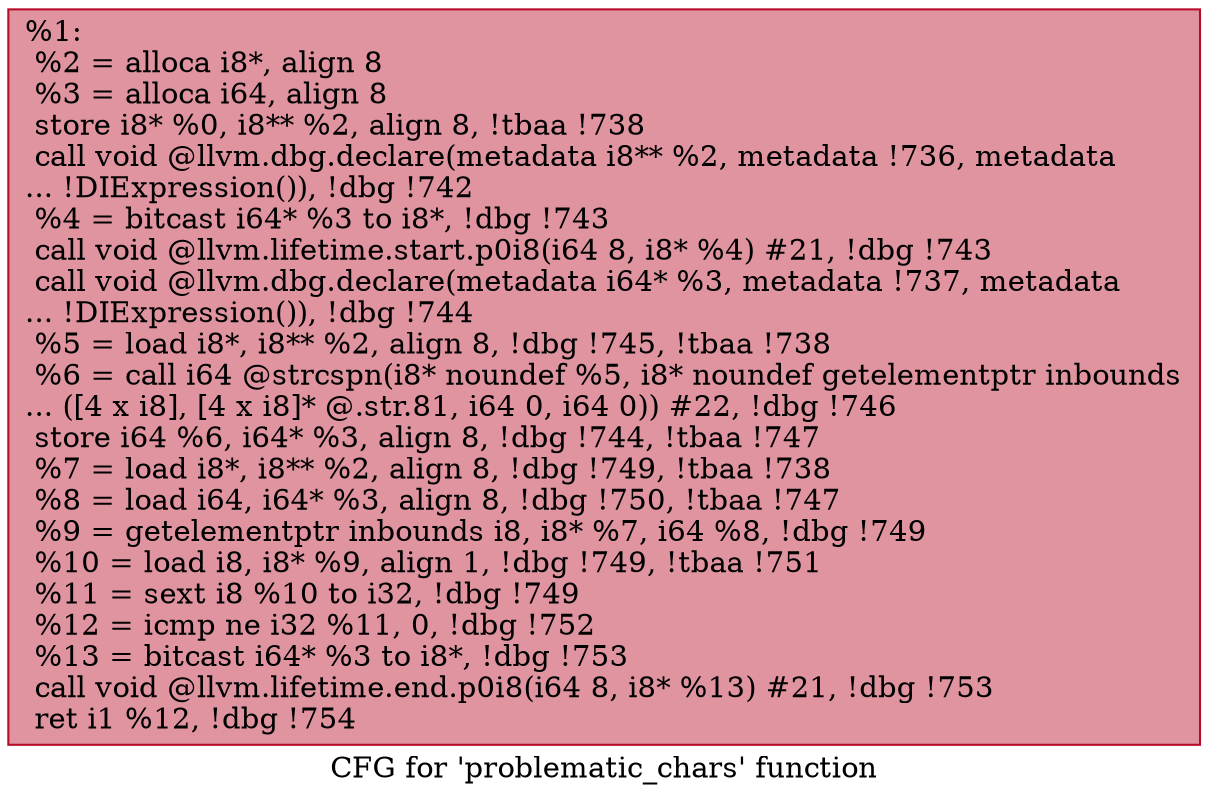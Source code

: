 digraph "CFG for 'problematic_chars' function" {
	label="CFG for 'problematic_chars' function";

	Node0x7d37d0 [shape=record,color="#b70d28ff", style=filled, fillcolor="#b70d2870",label="{%1:\l  %2 = alloca i8*, align 8\l  %3 = alloca i64, align 8\l  store i8* %0, i8** %2, align 8, !tbaa !738\l  call void @llvm.dbg.declare(metadata i8** %2, metadata !736, metadata\l... !DIExpression()), !dbg !742\l  %4 = bitcast i64* %3 to i8*, !dbg !743\l  call void @llvm.lifetime.start.p0i8(i64 8, i8* %4) #21, !dbg !743\l  call void @llvm.dbg.declare(metadata i64* %3, metadata !737, metadata\l... !DIExpression()), !dbg !744\l  %5 = load i8*, i8** %2, align 8, !dbg !745, !tbaa !738\l  %6 = call i64 @strcspn(i8* noundef %5, i8* noundef getelementptr inbounds\l... ([4 x i8], [4 x i8]* @.str.81, i64 0, i64 0)) #22, !dbg !746\l  store i64 %6, i64* %3, align 8, !dbg !744, !tbaa !747\l  %7 = load i8*, i8** %2, align 8, !dbg !749, !tbaa !738\l  %8 = load i64, i64* %3, align 8, !dbg !750, !tbaa !747\l  %9 = getelementptr inbounds i8, i8* %7, i64 %8, !dbg !749\l  %10 = load i8, i8* %9, align 1, !dbg !749, !tbaa !751\l  %11 = sext i8 %10 to i32, !dbg !749\l  %12 = icmp ne i32 %11, 0, !dbg !752\l  %13 = bitcast i64* %3 to i8*, !dbg !753\l  call void @llvm.lifetime.end.p0i8(i64 8, i8* %13) #21, !dbg !753\l  ret i1 %12, !dbg !754\l}"];
}

